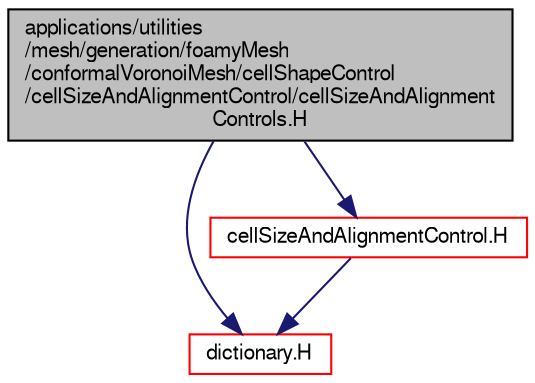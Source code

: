 digraph "applications/utilities/mesh/generation/foamyMesh/conformalVoronoiMesh/cellShapeControl/cellSizeAndAlignmentControl/cellSizeAndAlignmentControls.H"
{
  bgcolor="transparent";
  edge [fontname="FreeSans",fontsize="10",labelfontname="FreeSans",labelfontsize="10"];
  node [fontname="FreeSans",fontsize="10",shape=record];
  Node1 [label="applications/utilities\l/mesh/generation/foamyMesh\l/conformalVoronoiMesh/cellShapeControl\l/cellSizeAndAlignmentControl/cellSizeAndAlignment\lControls.H",height=0.2,width=0.4,color="black", fillcolor="grey75", style="filled" fontcolor="black"];
  Node1 -> Node2 [color="midnightblue",fontsize="10",style="solid",fontname="FreeSans"];
  Node2 [label="dictionary.H",height=0.2,width=0.4,color="red",URL="$a07225.html"];
  Node1 -> Node3 [color="midnightblue",fontsize="10",style="solid",fontname="FreeSans"];
  Node3 [label="cellSizeAndAlignmentControl.H",height=0.2,width=0.4,color="red",URL="$a03598.html"];
  Node3 -> Node2 [color="midnightblue",fontsize="10",style="solid",fontname="FreeSans"];
}
